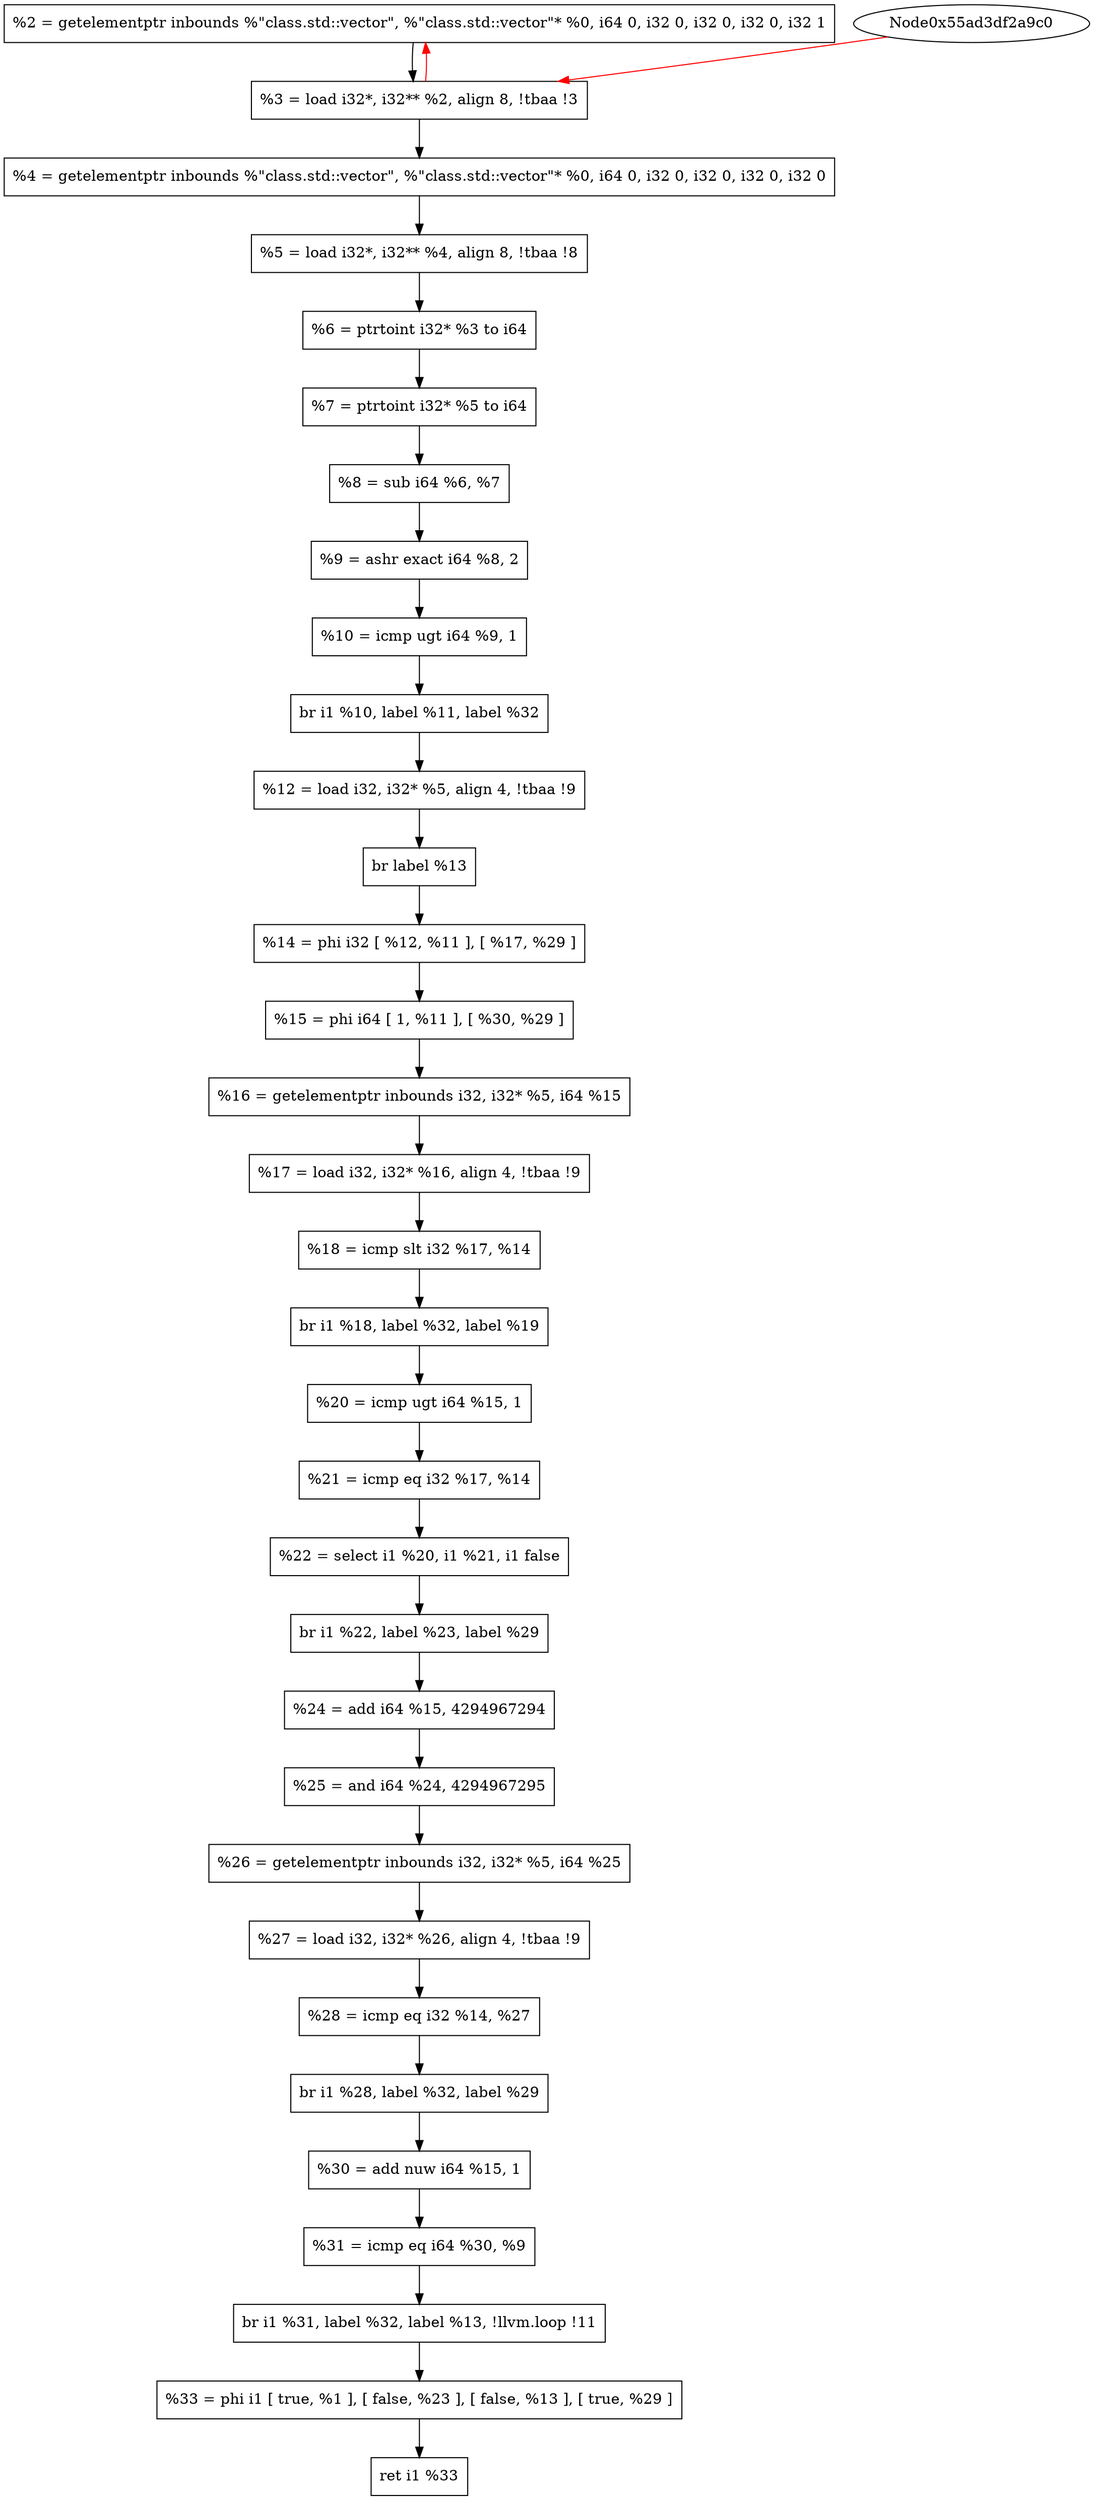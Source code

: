 digraph "DFG for '_Z9is_sortedSt6vectorIiSaIiEE' function" {
 Node0x55ad3df2a950[shape=record, label="  %2 = getelementptr inbounds %\"class.std::vector\", %\"class.std::vector\"* %0, i64 0, i32 0, i32 0, i32 0, i32 1"];
 Node0x55ad3df2aa30[shape=record, label="  %3 = load i32*, i32** %2, align 8, !tbaa !3"];
 Node0x55ad3df2ab50[shape=record, label="  %4 = getelementptr inbounds %\"class.std::vector\", %\"class.std::vector\"* %0, i64 0, i32 0, i32 0, i32 0, i32 0"];
 Node0x55ad3df2ac50[shape=record, label="  %5 = load i32*, i32** %4, align 8, !tbaa !8"];
 Node0x55ad3df2ad20[shape=record, label="  %6 = ptrtoint i32* %3 to i64"];
 Node0x55ad3df2ae00[shape=record, label="  %7 = ptrtoint i32* %5 to i64"];
 Node0x55ad3df2af10[shape=record, label="  %8 = sub i64 %6, %7"];
 Node0x55ad3df2b020[shape=record, label="  %9 = ashr exact i64 %8, 2"];
 Node0x55ad3df2b130[shape=record, label="  %10 = icmp ugt i64 %9, 1"];
 Node0x55ad3df2b240[shape=record, label="  br i1 %10, label %11, label %32"];
 Node0x55ad3df2b350[shape=record, label="  %12 = load i32, i32* %5, align 4, !tbaa !9"];
 Node0x55ad3df2b460[shape=record, label="  br label %13"];
 Node0x55ad3df2b570[shape=record, label="  %14 = phi i32 [ %12, %11 ], [ %17, %29 ]"];
 Node0x55ad3df2b680[shape=record, label="  %15 = phi i64 [ 1, %11 ], [ %30, %29 ]"];
 Node0x55ad3df2b790[shape=record, label="  %16 = getelementptr inbounds i32, i32* %5, i64 %15"];
 Node0x55ad3df2b8a0[shape=record, label="  %17 = load i32, i32* %16, align 4, !tbaa !9"];
 Node0x55ad3df2b9b0[shape=record, label="  %18 = icmp slt i32 %17, %14"];
 Node0x55ad3df2bac0[shape=record, label="  br i1 %18, label %32, label %19"];
 Node0x55ad3df2bbd0[shape=record, label="  %20 = icmp ugt i64 %15, 1"];
 Node0x55ad3df2bce0[shape=record, label="  %21 = icmp eq i32 %17, %14"];
 Node0x55ad3df2bdf0[shape=record, label="  %22 = select i1 %20, i1 %21, i1 false"];
 Node0x55ad3df2bef0[shape=record, label="  br i1 %22, label %23, label %29"];
 Node0x55ad3df2bff0[shape=record, label="  %24 = add i64 %15, 4294967294"];
 Node0x55ad3df2c000[shape=record, label="  %25 = and i64 %24, 4294967295"];
 Node0x55ad3df2c110[shape=record, label="  %26 = getelementptr inbounds i32, i32* %5, i64 %25"];
 Node0x55ad3df2c220[shape=record, label="  %27 = load i32, i32* %26, align 4, !tbaa !9"];
 Node0x55ad3df2c330[shape=record, label="  %28 = icmp eq i32 %14, %27"];
 Node0x55ad3df2c440[shape=record, label="  br i1 %28, label %32, label %29"];
 Node0x55ad3df2c550[shape=record, label="  %30 = add nuw i64 %15, 1"];
 Node0x55ad3df2c660[shape=record, label="  %31 = icmp eq i64 %30, %9"];
 Node0x55ad3df2c770[shape=record, label="  br i1 %31, label %32, label %13, !llvm.loop !11"];
 Node0x55ad3df2c880[shape=record, label="  %33 = phi i1 [ true, %1 ], [ false, %23 ], [ false, %13 ], [ true, %29 ]"];
 Node0x55ad3df2c990[shape=record, label="  ret i1 %33"];
 Node0x55ad3df2a950 -> Node0x55ad3df2aa30
 Node0x55ad3df2aa30 -> Node0x55ad3df2ab50
 Node0x55ad3df2ab50 -> Node0x55ad3df2ac50
 Node0x55ad3df2ac50 -> Node0x55ad3df2ad20
 Node0x55ad3df2ad20 -> Node0x55ad3df2ae00
 Node0x55ad3df2ae00 -> Node0x55ad3df2af10
 Node0x55ad3df2af10 -> Node0x55ad3df2b020
 Node0x55ad3df2b020 -> Node0x55ad3df2b130
 Node0x55ad3df2b130 -> Node0x55ad3df2b240
 Node0x55ad3df2b240 -> Node0x55ad3df2b350
 Node0x55ad3df2b350 -> Node0x55ad3df2b460
 Node0x55ad3df2b460 -> Node0x55ad3df2b570
 Node0x55ad3df2b570 -> Node0x55ad3df2b680
 Node0x55ad3df2b680 -> Node0x55ad3df2b790
 Node0x55ad3df2b790 -> Node0x55ad3df2b8a0
 Node0x55ad3df2b8a0 -> Node0x55ad3df2b9b0
 Node0x55ad3df2b9b0 -> Node0x55ad3df2bac0
 Node0x55ad3df2bac0 -> Node0x55ad3df2bbd0
 Node0x55ad3df2bbd0 -> Node0x55ad3df2bce0
 Node0x55ad3df2bce0 -> Node0x55ad3df2bdf0
 Node0x55ad3df2bdf0 -> Node0x55ad3df2bef0
 Node0x55ad3df2bef0 -> Node0x55ad3df2bff0
 Node0x55ad3df2bff0 -> Node0x55ad3df2c000
 Node0x55ad3df2c000 -> Node0x55ad3df2c110
 Node0x55ad3df2c110 -> Node0x55ad3df2c220
 Node0x55ad3df2c220 -> Node0x55ad3df2c330
 Node0x55ad3df2c330 -> Node0x55ad3df2c440
 Node0x55ad3df2c440 -> Node0x55ad3df2c550
 Node0x55ad3df2c550 -> Node0x55ad3df2c660
 Node0x55ad3df2c660 -> Node0x55ad3df2c770
 Node0x55ad3df2c770 -> Node0x55ad3df2c880
 Node0x55ad3df2c880 -> Node0x55ad3df2c990
edge [color=red]
 Node0x55ad3df2a9c0 -> Node0x55ad3df2aa30
 Node0x55ad3df2aa30 -> Node0x55ad3df2a950
}
